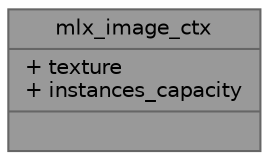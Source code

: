digraph "mlx_image_ctx"
{
 // INTERACTIVE_SVG=YES
 // LATEX_PDF_SIZE
  bgcolor="transparent";
  edge [fontname=Helvetica,fontsize=10,labelfontname=Helvetica,labelfontsize=10];
  node [fontname=Helvetica,fontsize=10,shape=box,height=0.2,width=0.4];
  Node1 [shape=record,label="{mlx_image_ctx\n|+ texture\l+ instances_capacity\l|}",height=0.2,width=0.4,color="gray40", fillcolor="grey60", style="filled", fontcolor="black",tooltip=" "];
}
